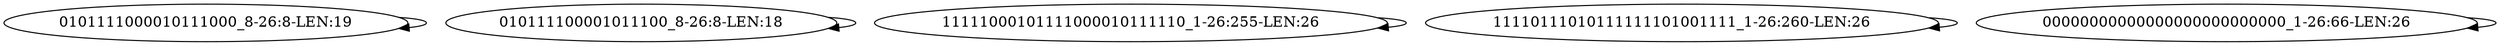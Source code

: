 digraph G {
    "0101111000010111000_8-26:8-LEN:19" -> "0101111000010111000_8-26:8-LEN:19";
    "010111100001011100_8-26:8-LEN:18" -> "010111100001011100_8-26:8-LEN:18";
    "11111000101111000010111110_1-26:255-LEN:26" -> "11111000101111000010111110_1-26:255-LEN:26";
    "11110111010111111101001111_1-26:260-LEN:26" -> "11110111010111111101001111_1-26:260-LEN:26";
    "00000000000000000000000000_1-26:66-LEN:26" -> "00000000000000000000000000_1-26:66-LEN:26";
}

